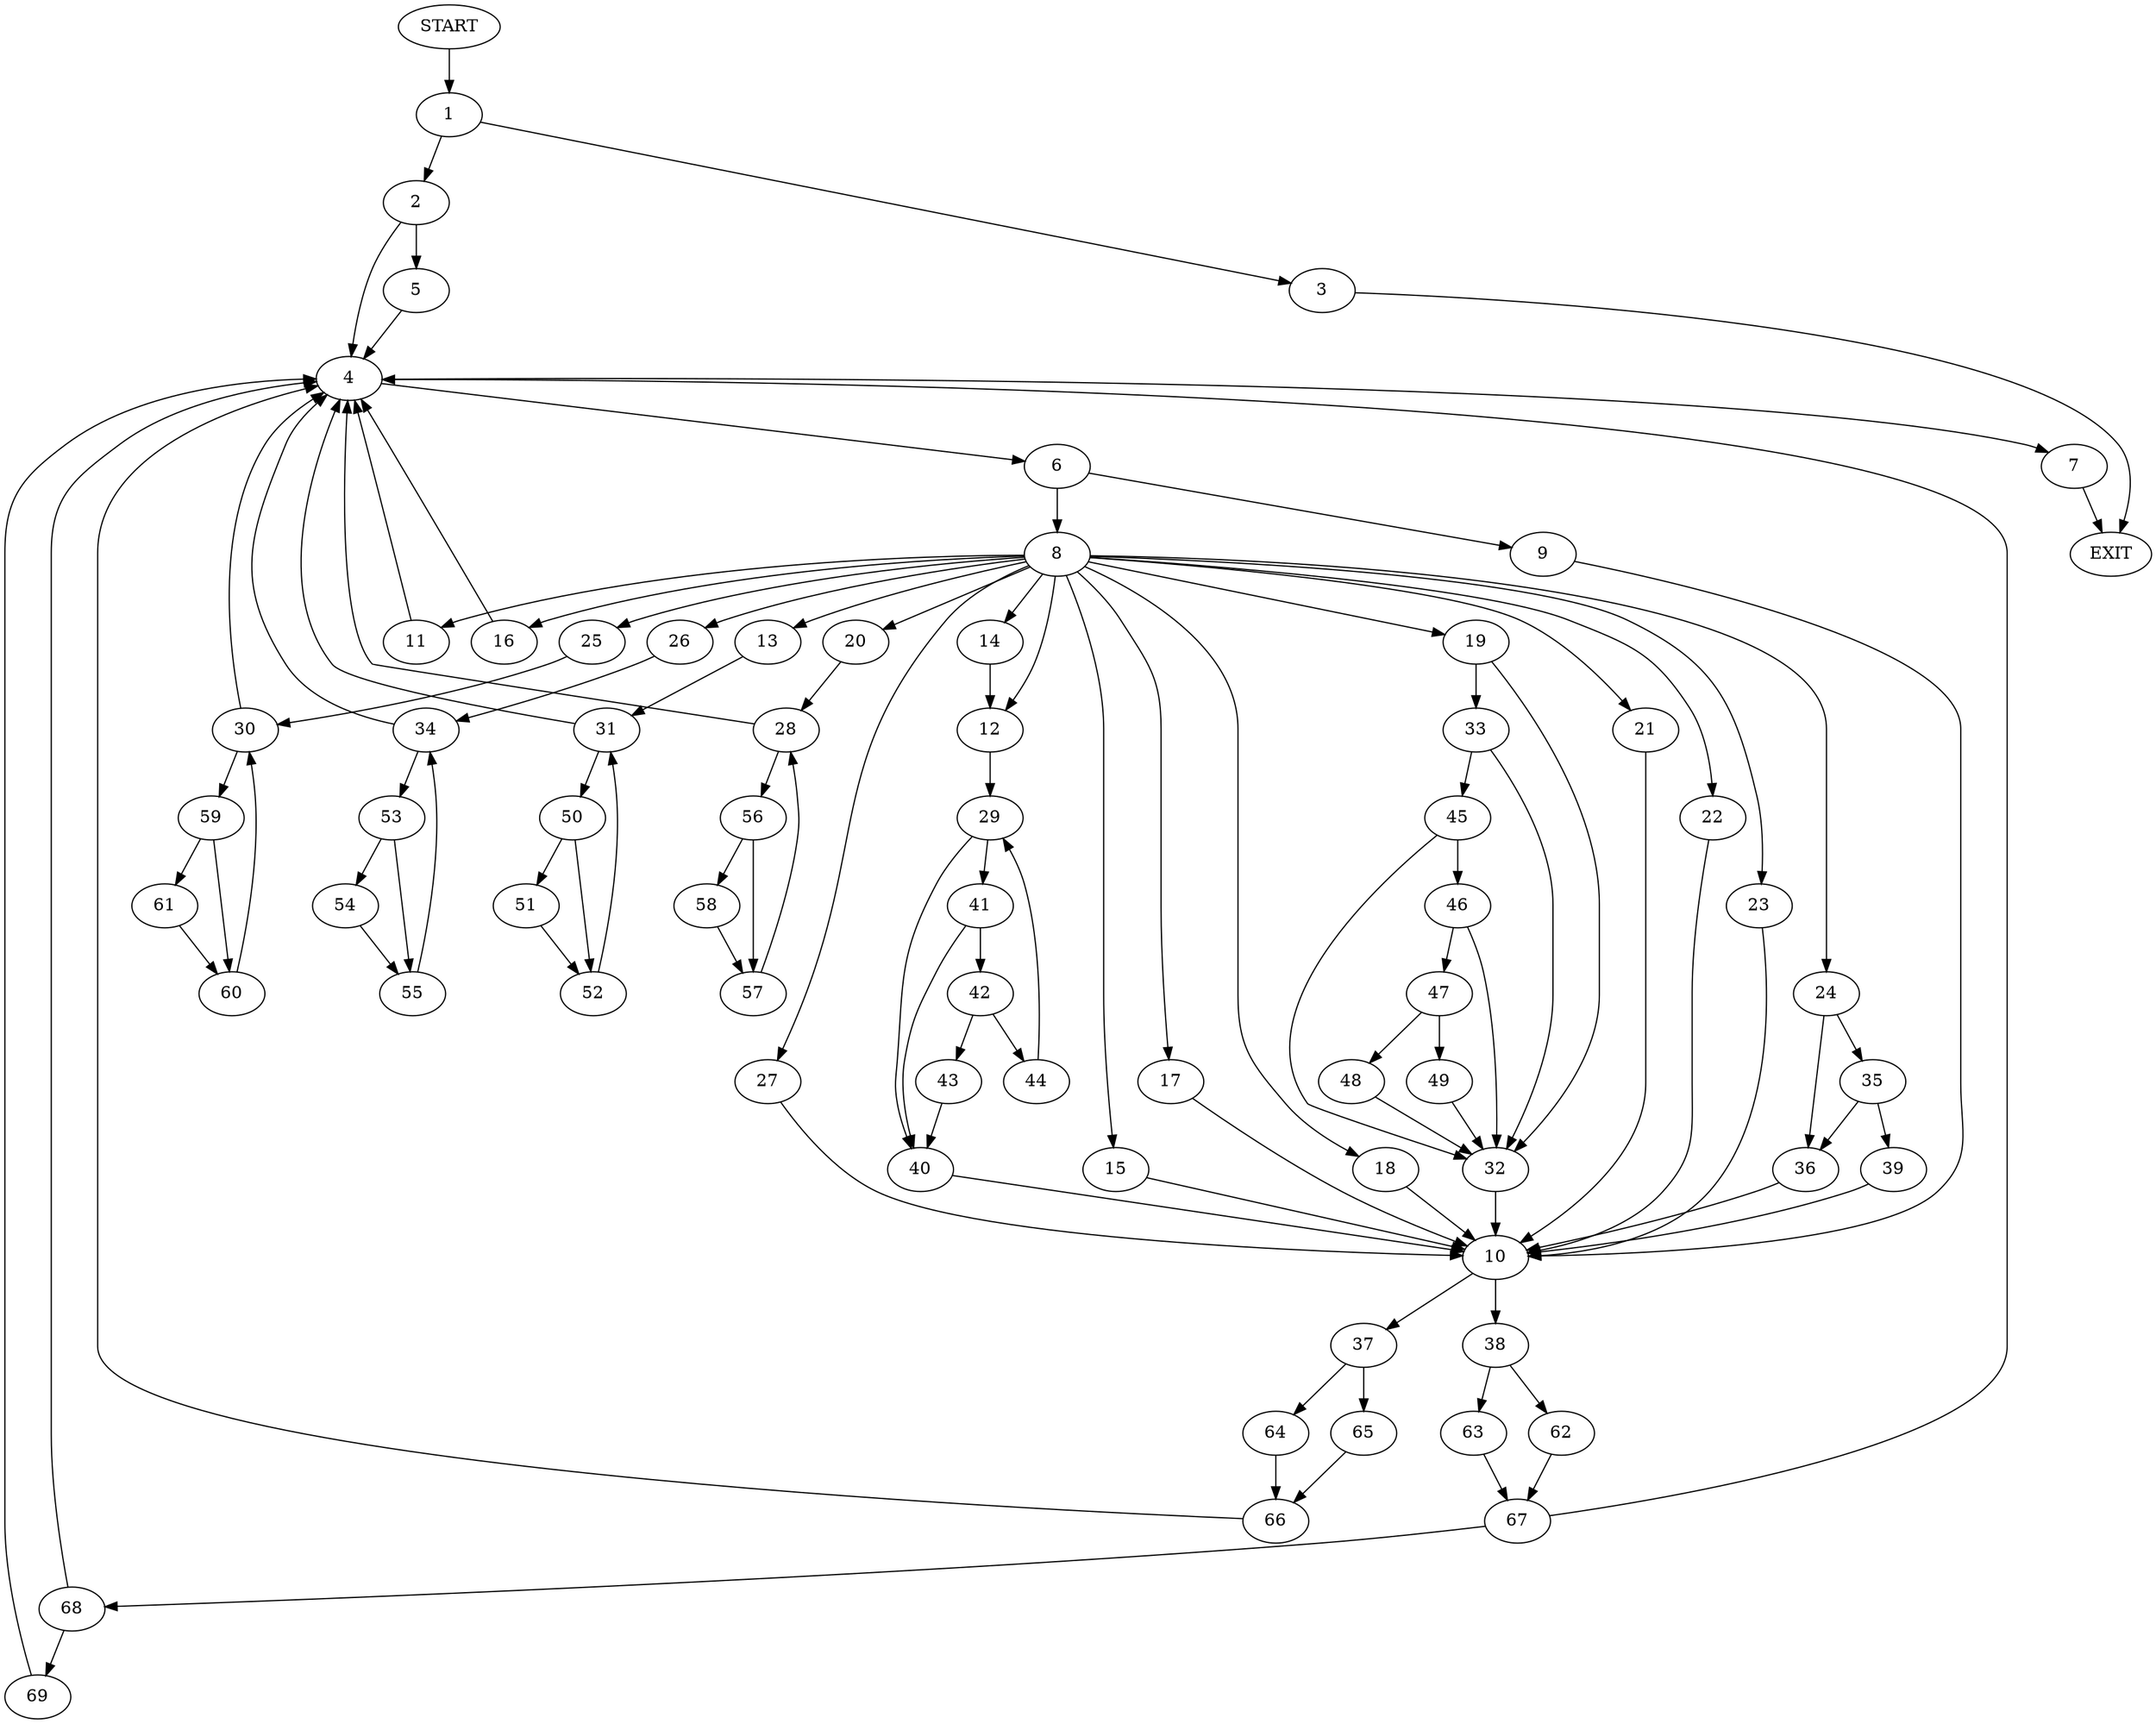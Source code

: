 digraph {
0 [label="START"]
70 [label="EXIT"]
0 -> 1
1 -> 2
1 -> 3
2 -> 4
2 -> 5
3 -> 70
4 -> 6
4 -> 7
5 -> 4
6 -> 8
6 -> 9
7 -> 70
9 -> 10
8 -> 11
8 -> 12
8 -> 13
8 -> 14
8 -> 15
8 -> 16
8 -> 17
8 -> 18
8 -> 19
8 -> 20
8 -> 21
8 -> 22
8 -> 23
8 -> 24
8 -> 25
8 -> 26
8 -> 27
18 -> 10
15 -> 10
14 -> 12
20 -> 28
12 -> 29
16 -> 4
11 -> 4
25 -> 30
13 -> 31
19 -> 32
19 -> 33
26 -> 34
24 -> 35
24 -> 36
27 -> 10
23 -> 10
21 -> 10
17 -> 10
22 -> 10
10 -> 37
10 -> 38
36 -> 10
35 -> 39
35 -> 36
39 -> 10
29 -> 40
29 -> 41
40 -> 10
41 -> 42
41 -> 40
42 -> 43
42 -> 44
43 -> 40
44 -> 29
33 -> 32
33 -> 45
32 -> 10
45 -> 46
45 -> 32
46 -> 32
46 -> 47
47 -> 48
47 -> 49
48 -> 32
49 -> 32
31 -> 50
31 -> 4
50 -> 51
50 -> 52
52 -> 31
51 -> 52
34 -> 53
34 -> 4
53 -> 54
53 -> 55
54 -> 55
55 -> 34
28 -> 4
28 -> 56
56 -> 57
56 -> 58
57 -> 28
58 -> 57
30 -> 4
30 -> 59
59 -> 60
59 -> 61
60 -> 30
61 -> 60
38 -> 62
38 -> 63
37 -> 64
37 -> 65
65 -> 66
64 -> 66
66 -> 4
62 -> 67
63 -> 67
67 -> 68
67 -> 4
68 -> 69
68 -> 4
69 -> 4
}
